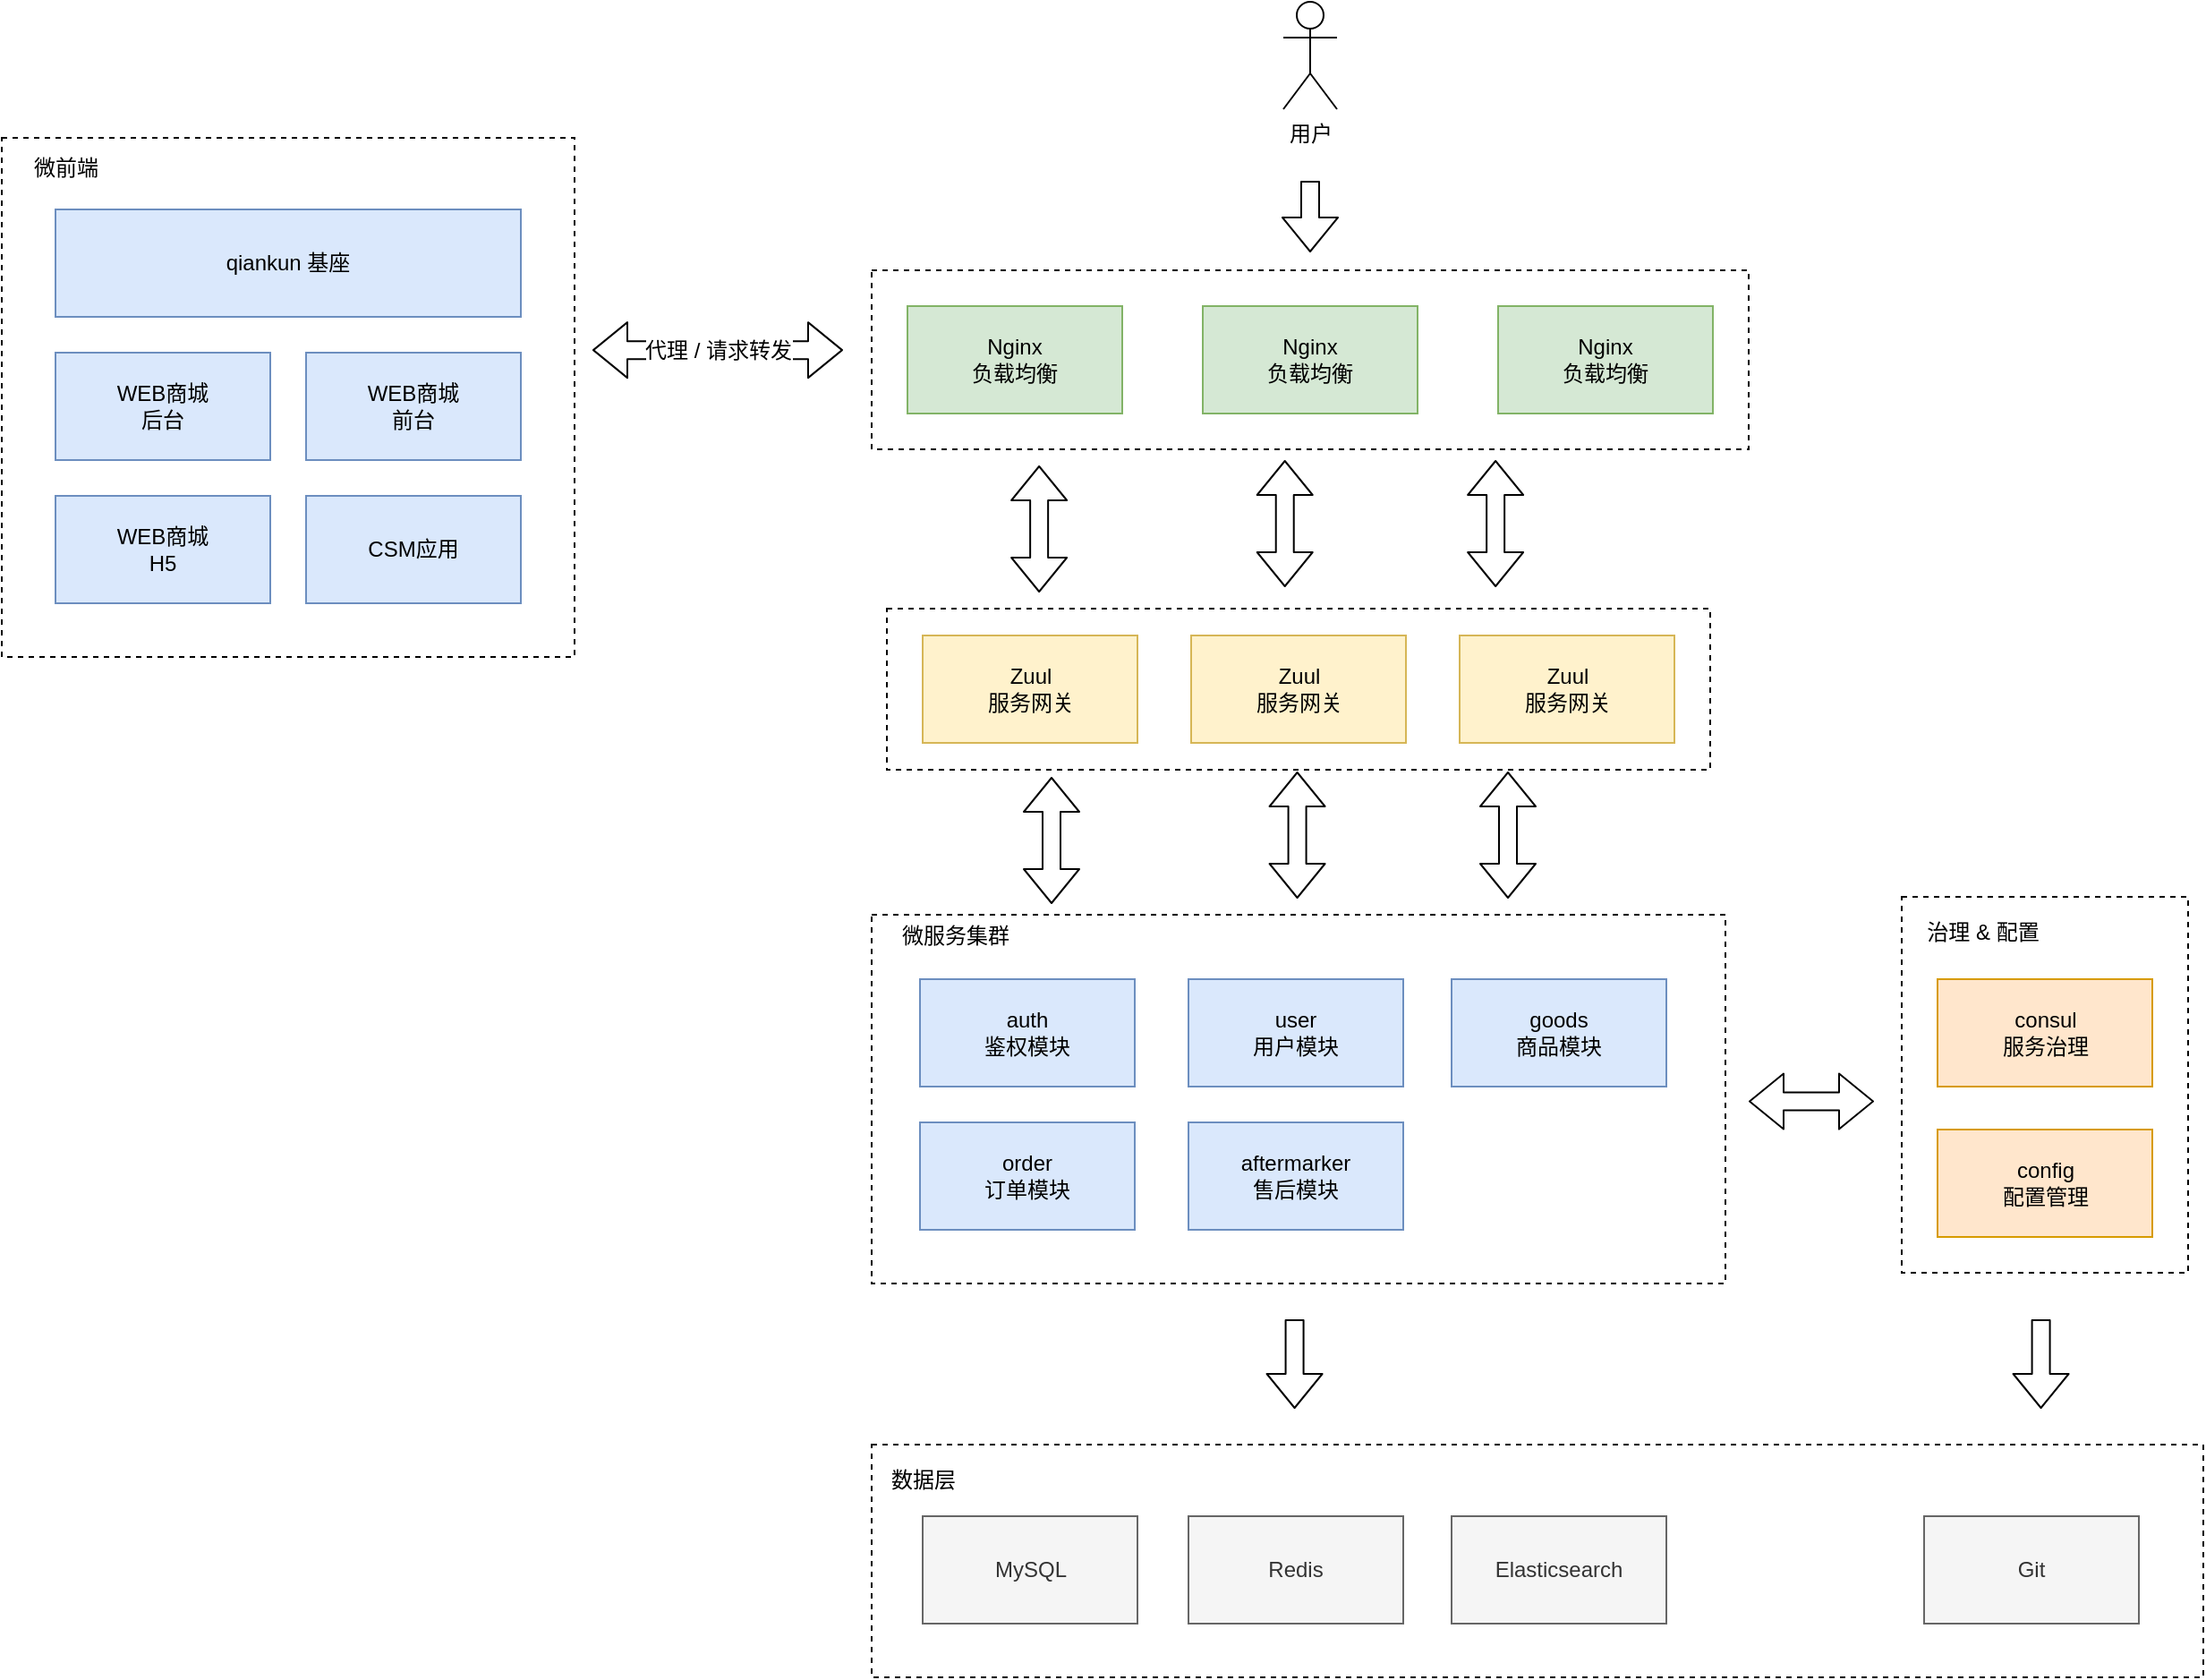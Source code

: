 <mxfile version="14.6.13" type="device"><diagram id="hd8FqGl7lhpCzV29S_9r" name="第 1 页"><mxGraphModel dx="1645" dy="551" grid="1" gridSize="10" guides="1" tooltips="1" connect="1" arrows="1" fold="1" page="1" pageScale="1" pageWidth="827" pageHeight="1169" math="0" shadow="0"><root><mxCell id="0"/><mxCell id="1" parent="0"/><mxCell id="btO2p2UOO1hstMrjXkJa-24" value="用户" style="shape=umlActor;verticalLabelPosition=bottom;verticalAlign=top;html=1;outlineConnect=0;" vertex="1" parent="1"><mxGeometry x="-4" y="80" width="30" height="60" as="geometry"/></mxCell><mxCell id="btO2p2UOO1hstMrjXkJa-26" value="" style="rounded=0;whiteSpace=wrap;html=1;dashed=1;" vertex="1" parent="1"><mxGeometry x="-234" y="230" width="490" height="100" as="geometry"/></mxCell><mxCell id="btO2p2UOO1hstMrjXkJa-27" value="Nginx&lt;br&gt;负载均衡" style="rounded=0;whiteSpace=wrap;html=1;fillColor=#d5e8d4;strokeColor=#82b366;" vertex="1" parent="1"><mxGeometry x="-214" y="250" width="120" height="60" as="geometry"/></mxCell><mxCell id="btO2p2UOO1hstMrjXkJa-29" value="Nginx&lt;br&gt;负载均衡" style="rounded=0;whiteSpace=wrap;html=1;fillColor=#d5e8d4;strokeColor=#82b366;" vertex="1" parent="1"><mxGeometry x="-49" y="250" width="120" height="60" as="geometry"/></mxCell><mxCell id="btO2p2UOO1hstMrjXkJa-30" value="Nginx&lt;br&gt;负载均衡" style="rounded=0;whiteSpace=wrap;html=1;fillColor=#d5e8d4;strokeColor=#82b366;" vertex="1" parent="1"><mxGeometry x="116" y="250" width="120" height="60" as="geometry"/></mxCell><mxCell id="btO2p2UOO1hstMrjXkJa-32" value="" style="shape=flexArrow;endArrow=classic;html=1;" edge="1" parent="1"><mxGeometry width="50" height="50" relative="1" as="geometry"><mxPoint x="11" y="180" as="sourcePoint"/><mxPoint x="11" y="220" as="targetPoint"/></mxGeometry></mxCell><mxCell id="btO2p2UOO1hstMrjXkJa-33" value="" style="rounded=0;whiteSpace=wrap;html=1;dashed=1;" vertex="1" parent="1"><mxGeometry x="-720" y="156" width="320" height="290" as="geometry"/></mxCell><mxCell id="btO2p2UOO1hstMrjXkJa-34" value="qiankun 基座" style="rounded=0;whiteSpace=wrap;html=1;fillColor=#dae8fc;strokeColor=#6c8ebf;" vertex="1" parent="1"><mxGeometry x="-690" y="196" width="260" height="60" as="geometry"/></mxCell><mxCell id="btO2p2UOO1hstMrjXkJa-35" value="WEB商城&lt;br&gt;后台" style="rounded=0;whiteSpace=wrap;html=1;fillColor=#dae8fc;strokeColor=#6c8ebf;" vertex="1" parent="1"><mxGeometry x="-690" y="276" width="120" height="60" as="geometry"/></mxCell><mxCell id="btO2p2UOO1hstMrjXkJa-36" value="WEB商城&lt;br&gt;前台" style="rounded=0;whiteSpace=wrap;html=1;fillColor=#dae8fc;strokeColor=#6c8ebf;" vertex="1" parent="1"><mxGeometry x="-550" y="276" width="120" height="60" as="geometry"/></mxCell><mxCell id="btO2p2UOO1hstMrjXkJa-37" value="WEB商城&lt;br&gt;H5" style="rounded=0;whiteSpace=wrap;html=1;fillColor=#dae8fc;strokeColor=#6c8ebf;" vertex="1" parent="1"><mxGeometry x="-690" y="356" width="120" height="60" as="geometry"/></mxCell><mxCell id="btO2p2UOO1hstMrjXkJa-38" value="CSM应用" style="rounded=0;whiteSpace=wrap;html=1;fillColor=#dae8fc;strokeColor=#6c8ebf;" vertex="1" parent="1"><mxGeometry x="-550" y="356" width="120" height="60" as="geometry"/></mxCell><mxCell id="btO2p2UOO1hstMrjXkJa-39" value="微前端" style="text;html=1;strokeColor=none;fillColor=none;align=center;verticalAlign=middle;whiteSpace=wrap;rounded=0;" vertex="1" parent="1"><mxGeometry x="-704" y="163" width="40" height="20" as="geometry"/></mxCell><mxCell id="btO2p2UOO1hstMrjXkJa-47" value="&lt;font style=&quot;font-size: 12px&quot;&gt;代理 / 请求转发&lt;/font&gt;" style="shape=flexArrow;endArrow=classic;startArrow=classic;html=1;" edge="1" parent="1"><mxGeometry width="100" height="100" relative="1" as="geometry"><mxPoint x="-390" y="274.57" as="sourcePoint"/><mxPoint x="-250" y="274.57" as="targetPoint"/></mxGeometry></mxCell><mxCell id="btO2p2UOO1hstMrjXkJa-48" value="" style="rounded=0;whiteSpace=wrap;html=1;dashed=1;" vertex="1" parent="1"><mxGeometry x="-225.5" y="419" width="460" height="90" as="geometry"/></mxCell><mxCell id="btO2p2UOO1hstMrjXkJa-49" value="Zuul&lt;br&gt;服务网关" style="rounded=0;whiteSpace=wrap;html=1;fillColor=#fff2cc;strokeColor=#d6b656;" vertex="1" parent="1"><mxGeometry x="-205.5" y="434" width="120" height="60" as="geometry"/></mxCell><mxCell id="btO2p2UOO1hstMrjXkJa-50" value="Zuul&lt;br&gt;服务网关" style="rounded=0;whiteSpace=wrap;html=1;fillColor=#fff2cc;strokeColor=#d6b656;" vertex="1" parent="1"><mxGeometry x="-55.5" y="434" width="120" height="60" as="geometry"/></mxCell><mxCell id="btO2p2UOO1hstMrjXkJa-51" value="Zuul&lt;br&gt;服务网关" style="rounded=0;whiteSpace=wrap;html=1;fillColor=#fff2cc;strokeColor=#d6b656;" vertex="1" parent="1"><mxGeometry x="94.5" y="434" width="120" height="60" as="geometry"/></mxCell><mxCell id="btO2p2UOO1hstMrjXkJa-53" value="" style="rounded=0;whiteSpace=wrap;html=1;dashed=1;" vertex="1" parent="1"><mxGeometry x="-234" y="590" width="477" height="206" as="geometry"/></mxCell><mxCell id="btO2p2UOO1hstMrjXkJa-57" value="user&lt;br&gt;用户模块" style="rounded=0;whiteSpace=wrap;html=1;fillColor=#dae8fc;strokeColor=#6c8ebf;" vertex="1" parent="1"><mxGeometry x="-57" y="626" width="120" height="60" as="geometry"/></mxCell><mxCell id="btO2p2UOO1hstMrjXkJa-58" value="goods&lt;br&gt;商品模块" style="rounded=0;whiteSpace=wrap;html=1;fillColor=#dae8fc;strokeColor=#6c8ebf;" vertex="1" parent="1"><mxGeometry x="90" y="626" width="120" height="60" as="geometry"/></mxCell><mxCell id="btO2p2UOO1hstMrjXkJa-59" value="aftermarker&lt;br&gt;售后模块" style="rounded=0;whiteSpace=wrap;html=1;fillColor=#dae8fc;strokeColor=#6c8ebf;" vertex="1" parent="1"><mxGeometry x="-57" y="706" width="120" height="60" as="geometry"/></mxCell><mxCell id="btO2p2UOO1hstMrjXkJa-60" value="order&lt;br&gt;订单模块" style="rounded=0;whiteSpace=wrap;html=1;fillColor=#dae8fc;strokeColor=#6c8ebf;" vertex="1" parent="1"><mxGeometry x="-207" y="706" width="120" height="60" as="geometry"/></mxCell><mxCell id="btO2p2UOO1hstMrjXkJa-61" value="auth&lt;br&gt;鉴权模块" style="rounded=0;whiteSpace=wrap;html=1;fillColor=#dae8fc;strokeColor=#6c8ebf;" vertex="1" parent="1"><mxGeometry x="-207" y="626" width="120" height="60" as="geometry"/></mxCell><mxCell id="btO2p2UOO1hstMrjXkJa-62" value="微服务集群" style="text;html=1;strokeColor=none;fillColor=none;align=center;verticalAlign=middle;whiteSpace=wrap;rounded=0;" vertex="1" parent="1"><mxGeometry x="-232" y="592" width="90" height="20" as="geometry"/></mxCell><mxCell id="btO2p2UOO1hstMrjXkJa-64" value="" style="shape=flexArrow;endArrow=classic;startArrow=classic;html=1;" edge="1" parent="1"><mxGeometry width="100" height="100" relative="1" as="geometry"><mxPoint x="3.79" y="581" as="sourcePoint"/><mxPoint x="3.79" y="510" as="targetPoint"/></mxGeometry></mxCell><mxCell id="btO2p2UOO1hstMrjXkJa-65" value="" style="shape=flexArrow;endArrow=classic;startArrow=classic;html=1;" edge="1" parent="1"><mxGeometry width="100" height="100" relative="1" as="geometry"><mxPoint x="121.5" y="581" as="sourcePoint"/><mxPoint x="121.5" y="510" as="targetPoint"/></mxGeometry></mxCell><mxCell id="btO2p2UOO1hstMrjXkJa-66" value="" style="shape=flexArrow;endArrow=classic;startArrow=classic;html=1;" edge="1" parent="1"><mxGeometry width="100" height="100" relative="1" as="geometry"><mxPoint x="-133.5" y="584" as="sourcePoint"/><mxPoint x="-133.5" y="513" as="targetPoint"/></mxGeometry></mxCell><mxCell id="btO2p2UOO1hstMrjXkJa-67" value="" style="rounded=0;whiteSpace=wrap;html=1;dashed=1;" vertex="1" parent="1"><mxGeometry x="341.5" y="580" width="160" height="210" as="geometry"/></mxCell><mxCell id="btO2p2UOO1hstMrjXkJa-68" value="治理 &amp;amp; 配置" style="text;html=1;strokeColor=none;fillColor=none;align=center;verticalAlign=middle;whiteSpace=wrap;rounded=0;" vertex="1" parent="1"><mxGeometry x="341.5" y="590" width="90" height="20" as="geometry"/></mxCell><mxCell id="btO2p2UOO1hstMrjXkJa-69" value="consul&lt;br&gt;服务治理" style="rounded=0;whiteSpace=wrap;html=1;fillColor=#ffe6cc;strokeColor=#d79b00;" vertex="1" parent="1"><mxGeometry x="361.5" y="626" width="120" height="60" as="geometry"/></mxCell><mxCell id="btO2p2UOO1hstMrjXkJa-70" value="config&lt;br&gt;配置管理" style="rounded=0;whiteSpace=wrap;html=1;fillColor=#ffe6cc;strokeColor=#d79b00;" vertex="1" parent="1"><mxGeometry x="361.5" y="710" width="120" height="60" as="geometry"/></mxCell><mxCell id="btO2p2UOO1hstMrjXkJa-71" value="" style="shape=flexArrow;endArrow=classic;startArrow=classic;html=1;" edge="1" parent="1"><mxGeometry width="100" height="100" relative="1" as="geometry"><mxPoint x="256" y="694.29" as="sourcePoint"/><mxPoint x="326" y="694.29" as="targetPoint"/></mxGeometry></mxCell><mxCell id="btO2p2UOO1hstMrjXkJa-73" value="" style="shape=flexArrow;endArrow=classic;startArrow=classic;html=1;" edge="1" parent="1"><mxGeometry width="100" height="100" relative="1" as="geometry"><mxPoint x="-3.14" y="407" as="sourcePoint"/><mxPoint x="-3.14" y="336" as="targetPoint"/></mxGeometry></mxCell><mxCell id="btO2p2UOO1hstMrjXkJa-74" value="" style="shape=flexArrow;endArrow=classic;startArrow=classic;html=1;" edge="1" parent="1"><mxGeometry width="100" height="100" relative="1" as="geometry"><mxPoint x="114.57" y="407" as="sourcePoint"/><mxPoint x="114.57" y="336" as="targetPoint"/></mxGeometry></mxCell><mxCell id="btO2p2UOO1hstMrjXkJa-75" value="" style="shape=flexArrow;endArrow=classic;startArrow=classic;html=1;" edge="1" parent="1"><mxGeometry width="100" height="100" relative="1" as="geometry"><mxPoint x="-140.43" y="410" as="sourcePoint"/><mxPoint x="-140.43" y="339" as="targetPoint"/></mxGeometry></mxCell><mxCell id="btO2p2UOO1hstMrjXkJa-76" value="" style="rounded=0;whiteSpace=wrap;html=1;dashed=1;" vertex="1" parent="1"><mxGeometry x="-234" y="886" width="744" height="130" as="geometry"/></mxCell><mxCell id="btO2p2UOO1hstMrjXkJa-77" value="数据层" style="text;html=1;strokeColor=none;fillColor=none;align=center;verticalAlign=middle;whiteSpace=wrap;rounded=0;" vertex="1" parent="1"><mxGeometry x="-225.5" y="896" width="40" height="20" as="geometry"/></mxCell><mxCell id="btO2p2UOO1hstMrjXkJa-79" value="MySQL" style="rounded=0;whiteSpace=wrap;html=1;fillColor=#f5f5f5;strokeColor=#666666;fontColor=#333333;" vertex="1" parent="1"><mxGeometry x="-205.5" y="926" width="120" height="60" as="geometry"/></mxCell><mxCell id="btO2p2UOO1hstMrjXkJa-80" value="Redis" style="rounded=0;whiteSpace=wrap;html=1;fillColor=#f5f5f5;strokeColor=#666666;fontColor=#333333;" vertex="1" parent="1"><mxGeometry x="-57" y="926" width="120" height="60" as="geometry"/></mxCell><mxCell id="btO2p2UOO1hstMrjXkJa-81" value="Elasticsearch" style="rounded=0;whiteSpace=wrap;html=1;fillColor=#f5f5f5;strokeColor=#666666;fontColor=#333333;" vertex="1" parent="1"><mxGeometry x="90" y="926" width="120" height="60" as="geometry"/></mxCell><mxCell id="btO2p2UOO1hstMrjXkJa-82" value="Git" style="rounded=0;whiteSpace=wrap;html=1;fillColor=#f5f5f5;strokeColor=#666666;fontColor=#333333;" vertex="1" parent="1"><mxGeometry x="354" y="926" width="120" height="60" as="geometry"/></mxCell><mxCell id="btO2p2UOO1hstMrjXkJa-84" value="" style="shape=flexArrow;endArrow=classic;html=1;" edge="1" parent="1"><mxGeometry width="50" height="50" relative="1" as="geometry"><mxPoint x="2.29" y="816" as="sourcePoint"/><mxPoint x="2.29" y="866" as="targetPoint"/></mxGeometry></mxCell><mxCell id="btO2p2UOO1hstMrjXkJa-85" value="" style="shape=flexArrow;endArrow=classic;html=1;" edge="1" parent="1"><mxGeometry width="50" height="50" relative="1" as="geometry"><mxPoint x="419.29" y="816" as="sourcePoint"/><mxPoint x="419.29" y="866" as="targetPoint"/></mxGeometry></mxCell></root></mxGraphModel></diagram></mxfile>